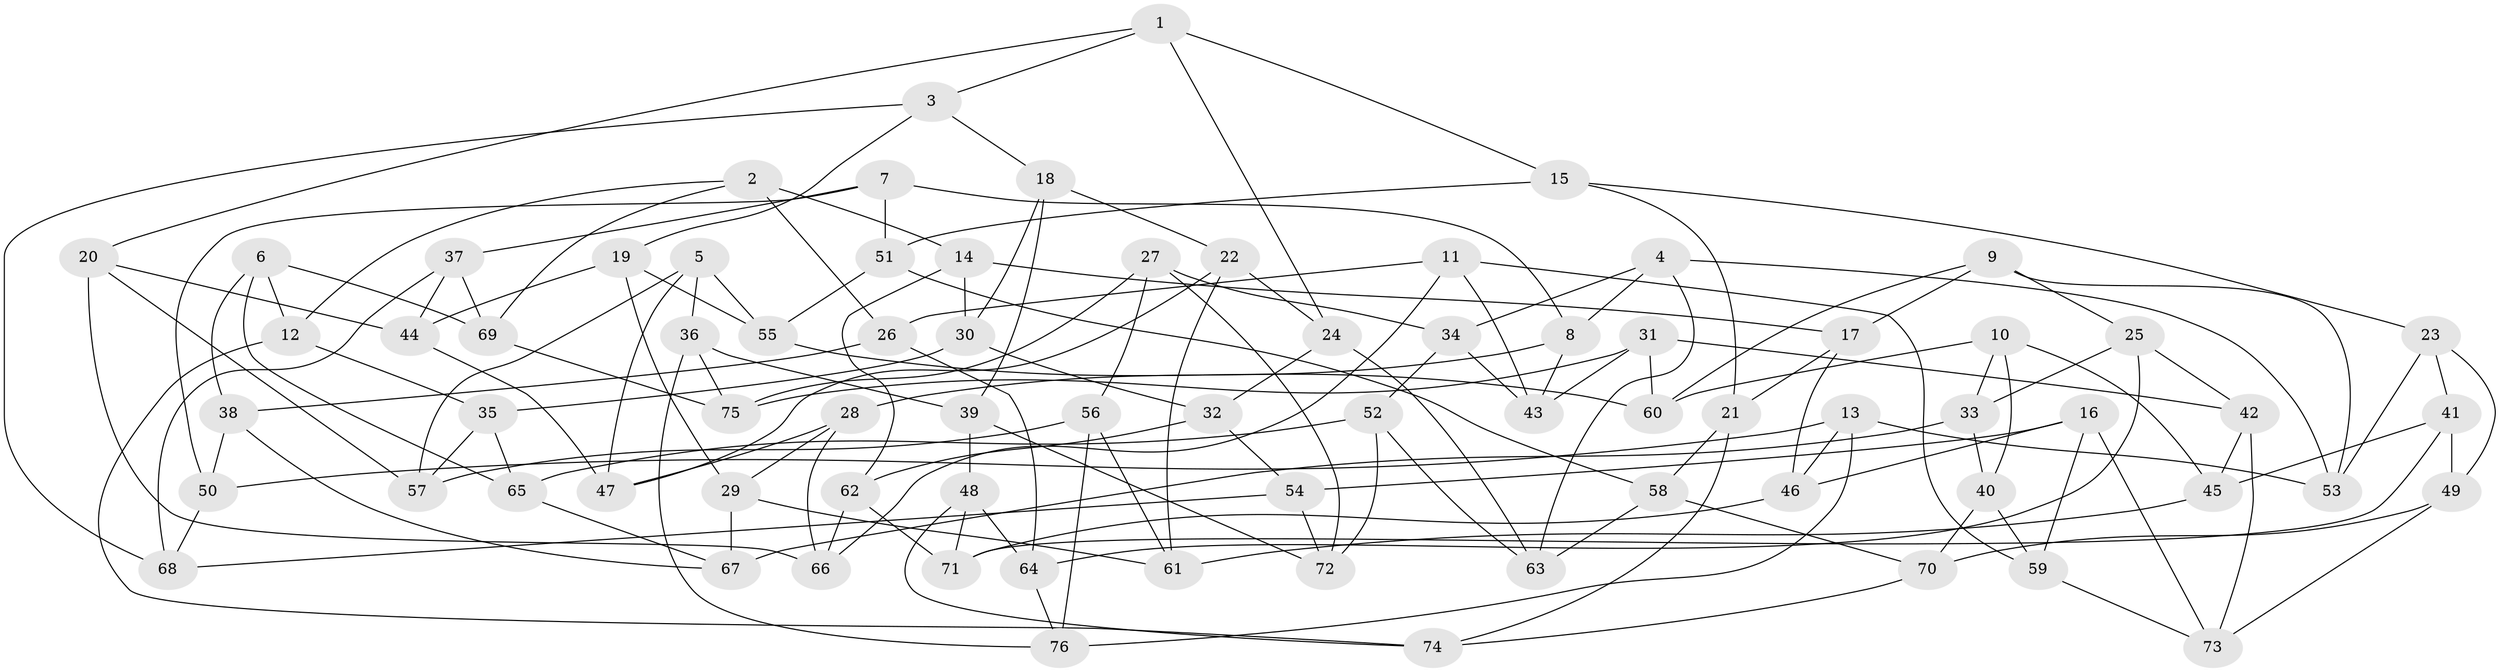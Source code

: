 // Generated by graph-tools (version 1.1) at 2025/26/03/09/25 03:26:59]
// undirected, 76 vertices, 152 edges
graph export_dot {
graph [start="1"]
  node [color=gray90,style=filled];
  1;
  2;
  3;
  4;
  5;
  6;
  7;
  8;
  9;
  10;
  11;
  12;
  13;
  14;
  15;
  16;
  17;
  18;
  19;
  20;
  21;
  22;
  23;
  24;
  25;
  26;
  27;
  28;
  29;
  30;
  31;
  32;
  33;
  34;
  35;
  36;
  37;
  38;
  39;
  40;
  41;
  42;
  43;
  44;
  45;
  46;
  47;
  48;
  49;
  50;
  51;
  52;
  53;
  54;
  55;
  56;
  57;
  58;
  59;
  60;
  61;
  62;
  63;
  64;
  65;
  66;
  67;
  68;
  69;
  70;
  71;
  72;
  73;
  74;
  75;
  76;
  1 -- 24;
  1 -- 15;
  1 -- 3;
  1 -- 20;
  2 -- 69;
  2 -- 14;
  2 -- 12;
  2 -- 26;
  3 -- 68;
  3 -- 19;
  3 -- 18;
  4 -- 53;
  4 -- 63;
  4 -- 8;
  4 -- 34;
  5 -- 36;
  5 -- 47;
  5 -- 55;
  5 -- 57;
  6 -- 38;
  6 -- 12;
  6 -- 65;
  6 -- 69;
  7 -- 8;
  7 -- 51;
  7 -- 50;
  7 -- 37;
  8 -- 28;
  8 -- 43;
  9 -- 25;
  9 -- 60;
  9 -- 17;
  9 -- 53;
  10 -- 45;
  10 -- 33;
  10 -- 40;
  10 -- 60;
  11 -- 26;
  11 -- 43;
  11 -- 59;
  11 -- 66;
  12 -- 35;
  12 -- 74;
  13 -- 76;
  13 -- 50;
  13 -- 46;
  13 -- 53;
  14 -- 62;
  14 -- 30;
  14 -- 17;
  15 -- 21;
  15 -- 51;
  15 -- 23;
  16 -- 59;
  16 -- 54;
  16 -- 46;
  16 -- 73;
  17 -- 46;
  17 -- 21;
  18 -- 22;
  18 -- 39;
  18 -- 30;
  19 -- 29;
  19 -- 44;
  19 -- 55;
  20 -- 66;
  20 -- 57;
  20 -- 44;
  21 -- 74;
  21 -- 58;
  22 -- 24;
  22 -- 47;
  22 -- 61;
  23 -- 49;
  23 -- 41;
  23 -- 53;
  24 -- 32;
  24 -- 63;
  25 -- 33;
  25 -- 64;
  25 -- 42;
  26 -- 38;
  26 -- 64;
  27 -- 34;
  27 -- 72;
  27 -- 75;
  27 -- 56;
  28 -- 66;
  28 -- 47;
  28 -- 29;
  29 -- 61;
  29 -- 67;
  30 -- 32;
  30 -- 35;
  31 -- 75;
  31 -- 43;
  31 -- 42;
  31 -- 60;
  32 -- 54;
  32 -- 62;
  33 -- 40;
  33 -- 67;
  34 -- 43;
  34 -- 52;
  35 -- 65;
  35 -- 57;
  36 -- 75;
  36 -- 76;
  36 -- 39;
  37 -- 68;
  37 -- 69;
  37 -- 44;
  38 -- 50;
  38 -- 67;
  39 -- 48;
  39 -- 72;
  40 -- 70;
  40 -- 59;
  41 -- 49;
  41 -- 45;
  41 -- 71;
  42 -- 45;
  42 -- 73;
  44 -- 47;
  45 -- 61;
  46 -- 71;
  48 -- 74;
  48 -- 71;
  48 -- 64;
  49 -- 70;
  49 -- 73;
  50 -- 68;
  51 -- 58;
  51 -- 55;
  52 -- 63;
  52 -- 65;
  52 -- 72;
  54 -- 72;
  54 -- 68;
  55 -- 60;
  56 -- 76;
  56 -- 61;
  56 -- 57;
  58 -- 63;
  58 -- 70;
  59 -- 73;
  62 -- 66;
  62 -- 71;
  64 -- 76;
  65 -- 67;
  69 -- 75;
  70 -- 74;
}
